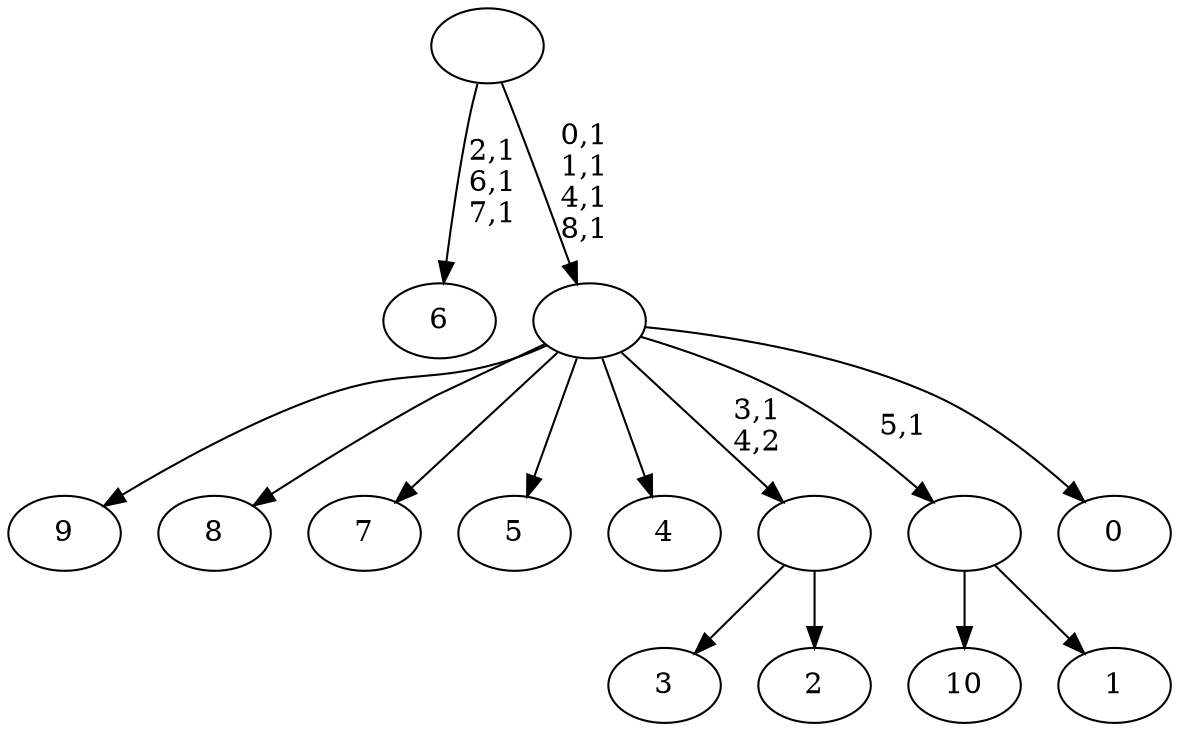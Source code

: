 digraph T {
	20 [label="10"]
	19 [label="9"]
	18 [label="8"]
	17 [label="7"]
	16 [label="6"]
	12 [label="5"]
	11 [label="4"]
	10 [label="3"]
	9 [label="2"]
	8 [label=""]
	7 [label="1"]
	6 [label=""]
	5 [label="0"]
	4 [label=""]
	0 [label=""]
	8 -> 10 [label=""]
	8 -> 9 [label=""]
	6 -> 20 [label=""]
	6 -> 7 [label=""]
	4 -> 19 [label=""]
	4 -> 18 [label=""]
	4 -> 17 [label=""]
	4 -> 12 [label=""]
	4 -> 11 [label=""]
	4 -> 8 [label="3,1\n4,2"]
	4 -> 6 [label="5,1"]
	4 -> 5 [label=""]
	0 -> 4 [label="0,1\n1,1\n4,1\n8,1"]
	0 -> 16 [label="2,1\n6,1\n7,1"]
}
